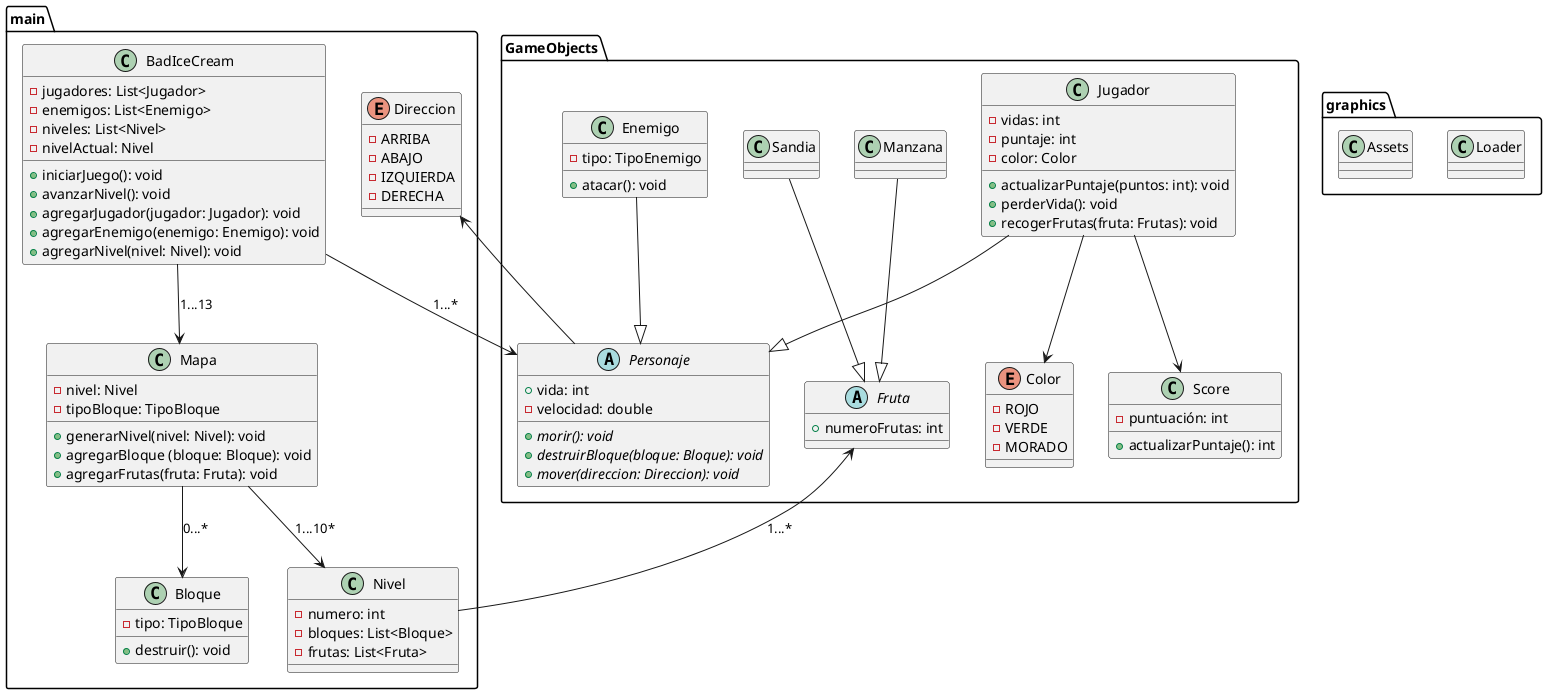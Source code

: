 @startuml
package main{
class BadIceCream {
- jugadores: List<Jugador>
- enemigos: List<Enemigo>
- niveles: List<Nivel>
- nivelActual: Nivel
+ iniciarJuego(): void
+ avanzarNivel(): void
+ agregarJugador(jugador: Jugador): void
+ agregarEnemigo(enemigo: Enemigo): void
+ agregarNivel(nivel: Nivel): void
}

class Nivel {
- numero: int
- bloques: List<Bloque>
- frutas: List<Fruta>


}

enum Direccion {
- ARRIBA
- ABAJO
- IZQUIERDA
- DERECHA
}



class Bloque {
- tipo: TipoBloque
+ destruir(): void
}


 class Mapa{
 -nivel: Nivel
 -tipoBloque: TipoBloque
+generarNivel(nivel: Nivel): void
+agregarBloque (bloque: Bloque): void
+ agregarFrutas(fruta: Fruta): void
}


}


package GameObjects {

abstract class Personaje{
+ vida: int
-velocidad: double

+ {abstract} morir(): void
+ {abstract} destruirBloque(bloque: Bloque): void
+ {abstract} mover(direccion: Direccion): void
}
class Jugador  {
- vidas: int
- puntaje: int
- color: Color
+ actualizarPuntaje(puntos: int): void
+ perderVida(): void
+ recogerFrutas(fruta: Frutas): void
}

class Enemigo {

- tipo: TipoEnemigo
+ atacar(): void
}

abstract class Fruta {
+numeroFrutas: int

}
class Manzana {
}
class Sandia {
}
enum Color {
-ROJO
-VERDE
-MORADO
}
class Score {
-puntuación: int
+actualizarPuntaje(): int
}

}

package graphics {
class Loader {
}
class Assets {
}

}
Jugador --|> Personaje
Enemigo--|> Personaje
BadIceCream  -->Personaje: 1...*
BadIceCream --> Mapa: 1...13
Mapa --> Bloque: 0...*
Personaje --> Direccion

Sandia --|> Fruta
Manzana --|> Fruta
Jugador --> Color
Jugador --> Score
Mapa --> Nivel: 1...10*
Nivel --> Fruta: 1...*
@enduml
